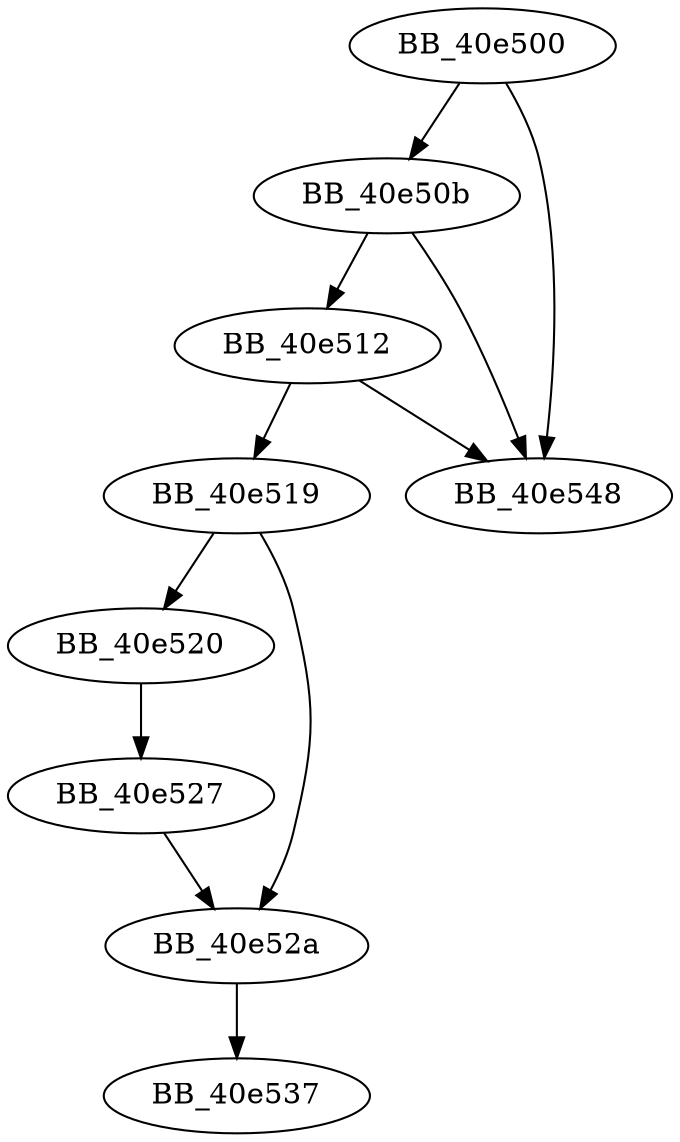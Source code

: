 DiGraph sub_40E500{
BB_40e500->BB_40e50b
BB_40e500->BB_40e548
BB_40e50b->BB_40e512
BB_40e50b->BB_40e548
BB_40e512->BB_40e519
BB_40e512->BB_40e548
BB_40e519->BB_40e520
BB_40e519->BB_40e52a
BB_40e520->BB_40e527
BB_40e527->BB_40e52a
BB_40e52a->BB_40e537
}
